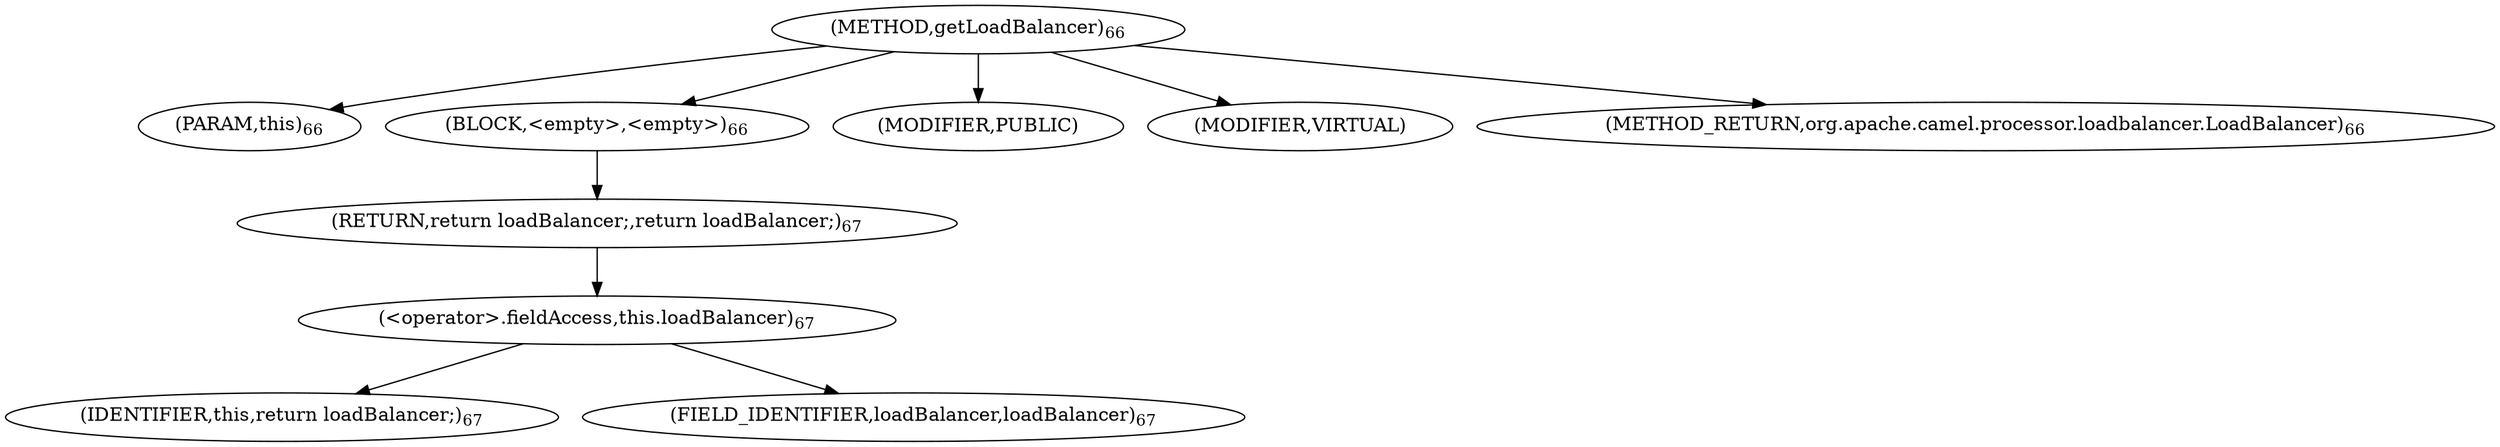 digraph "getLoadBalancer" {  
"98" [label = <(METHOD,getLoadBalancer)<SUB>66</SUB>> ]
"99" [label = <(PARAM,this)<SUB>66</SUB>> ]
"100" [label = <(BLOCK,&lt;empty&gt;,&lt;empty&gt;)<SUB>66</SUB>> ]
"101" [label = <(RETURN,return loadBalancer;,return loadBalancer;)<SUB>67</SUB>> ]
"102" [label = <(&lt;operator&gt;.fieldAccess,this.loadBalancer)<SUB>67</SUB>> ]
"103" [label = <(IDENTIFIER,this,return loadBalancer;)<SUB>67</SUB>> ]
"104" [label = <(FIELD_IDENTIFIER,loadBalancer,loadBalancer)<SUB>67</SUB>> ]
"105" [label = <(MODIFIER,PUBLIC)> ]
"106" [label = <(MODIFIER,VIRTUAL)> ]
"107" [label = <(METHOD_RETURN,org.apache.camel.processor.loadbalancer.LoadBalancer)<SUB>66</SUB>> ]
  "98" -> "99" 
  "98" -> "100" 
  "98" -> "105" 
  "98" -> "106" 
  "98" -> "107" 
  "100" -> "101" 
  "101" -> "102" 
  "102" -> "103" 
  "102" -> "104" 
}
